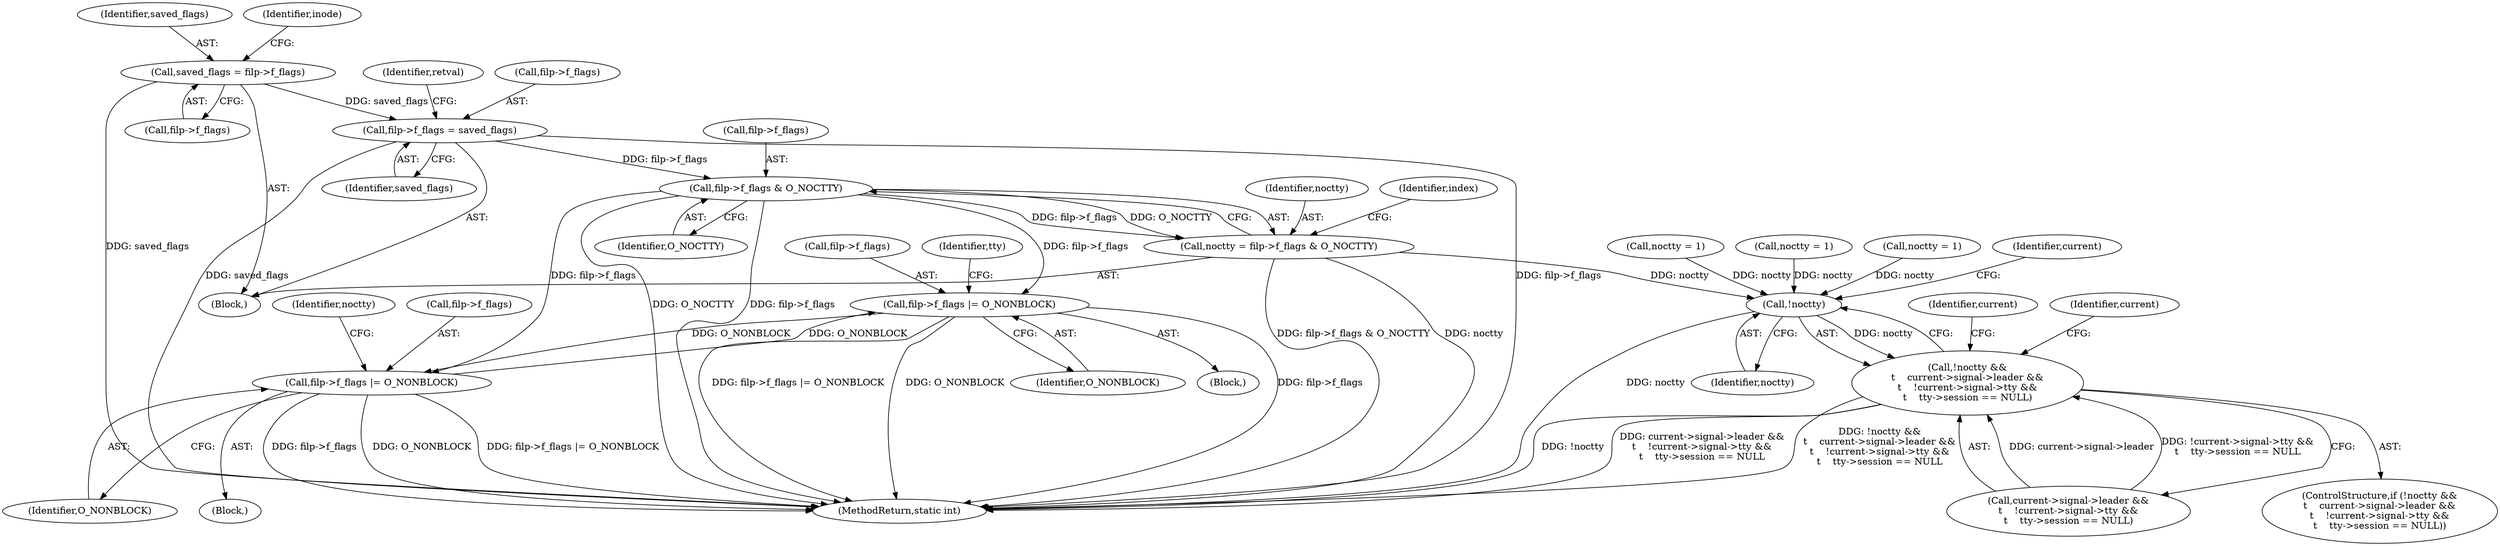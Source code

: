 digraph "0_linux_c290f8358acaeffd8e0c551ddcc24d1206143376@pointer" {
"1000377" [label="(Call,filp->f_flags = saved_flags)"];
"1000126" [label="(Call,saved_flags = filp->f_flags)"];
"1000137" [label="(Call,filp->f_flags & O_NOCTTY)"];
"1000135" [label="(Call,noctty = filp->f_flags & O_NOCTTY)"];
"1000450" [label="(Call,!noctty)"];
"1000449" [label="(Call,!noctty &&\n\t    current->signal->leader &&\n\t    !current->signal->tty &&\n\t    tty->session == NULL)"];
"1000185" [label="(Call,filp->f_flags |= O_NONBLOCK)"];
"1000235" [label="(Call,filp->f_flags |= O_NONBLOCK)"];
"1000136" [label="(Identifier,noctty)"];
"1000235" [label="(Call,filp->f_flags |= O_NONBLOCK)"];
"1000448" [label="(ControlStructure,if (!noctty &&\n\t    current->signal->leader &&\n\t    !current->signal->tty &&\n\t    tty->session == NULL))"];
"1000385" [label="(Identifier,retval)"];
"1000138" [label="(Call,filp->f_flags)"];
"1000471" [label="(Identifier,current)"];
"1000234" [label="(Block,)"];
"1000110" [label="(Block,)"];
"1000358" [label="(Call,noctty = 1)"];
"1000186" [label="(Call,filp->f_flags)"];
"1000451" [label="(Identifier,noctty)"];
"1000240" [label="(Call,noctty = 1)"];
"1000137" [label="(Call,filp->f_flags & O_NOCTTY)"];
"1000452" [label="(Call,current->signal->leader &&\n\t    !current->signal->tty &&\n\t    tty->session == NULL)"];
"1000378" [label="(Call,filp->f_flags)"];
"1000189" [label="(Identifier,O_NONBLOCK)"];
"1000477" [label="(Identifier,current)"];
"1000127" [label="(Identifier,saved_flags)"];
"1000143" [label="(Identifier,index)"];
"1000241" [label="(Identifier,noctty)"];
"1000236" [label="(Call,filp->f_flags)"];
"1000450" [label="(Call,!noctty)"];
"1000159" [label="(Block,)"];
"1000377" [label="(Call,filp->f_flags = saved_flags)"];
"1000455" [label="(Identifier,current)"];
"1000141" [label="(Identifier,O_NOCTTY)"];
"1000208" [label="(Call,noctty = 1)"];
"1000239" [label="(Identifier,O_NONBLOCK)"];
"1000185" [label="(Call,filp->f_flags |= O_NONBLOCK)"];
"1000486" [label="(MethodReturn,static int)"];
"1000135" [label="(Call,noctty = filp->f_flags & O_NOCTTY)"];
"1000449" [label="(Call,!noctty &&\n\t    current->signal->leader &&\n\t    !current->signal->tty &&\n\t    tty->session == NULL)"];
"1000381" [label="(Identifier,saved_flags)"];
"1000191" [label="(Identifier,tty)"];
"1000126" [label="(Call,saved_flags = filp->f_flags)"];
"1000132" [label="(Identifier,inode)"];
"1000128" [label="(Call,filp->f_flags)"];
"1000377" -> "1000110"  [label="AST: "];
"1000377" -> "1000381"  [label="CFG: "];
"1000378" -> "1000377"  [label="AST: "];
"1000381" -> "1000377"  [label="AST: "];
"1000385" -> "1000377"  [label="CFG: "];
"1000377" -> "1000486"  [label="DDG: filp->f_flags"];
"1000377" -> "1000486"  [label="DDG: saved_flags"];
"1000377" -> "1000137"  [label="DDG: filp->f_flags"];
"1000126" -> "1000377"  [label="DDG: saved_flags"];
"1000126" -> "1000110"  [label="AST: "];
"1000126" -> "1000128"  [label="CFG: "];
"1000127" -> "1000126"  [label="AST: "];
"1000128" -> "1000126"  [label="AST: "];
"1000132" -> "1000126"  [label="CFG: "];
"1000126" -> "1000486"  [label="DDG: saved_flags"];
"1000137" -> "1000135"  [label="AST: "];
"1000137" -> "1000141"  [label="CFG: "];
"1000138" -> "1000137"  [label="AST: "];
"1000141" -> "1000137"  [label="AST: "];
"1000135" -> "1000137"  [label="CFG: "];
"1000137" -> "1000486"  [label="DDG: O_NOCTTY"];
"1000137" -> "1000486"  [label="DDG: filp->f_flags"];
"1000137" -> "1000135"  [label="DDG: filp->f_flags"];
"1000137" -> "1000135"  [label="DDG: O_NOCTTY"];
"1000137" -> "1000185"  [label="DDG: filp->f_flags"];
"1000137" -> "1000235"  [label="DDG: filp->f_flags"];
"1000135" -> "1000110"  [label="AST: "];
"1000136" -> "1000135"  [label="AST: "];
"1000143" -> "1000135"  [label="CFG: "];
"1000135" -> "1000486"  [label="DDG: noctty"];
"1000135" -> "1000486"  [label="DDG: filp->f_flags & O_NOCTTY"];
"1000135" -> "1000450"  [label="DDG: noctty"];
"1000450" -> "1000449"  [label="AST: "];
"1000450" -> "1000451"  [label="CFG: "];
"1000451" -> "1000450"  [label="AST: "];
"1000455" -> "1000450"  [label="CFG: "];
"1000449" -> "1000450"  [label="CFG: "];
"1000450" -> "1000486"  [label="DDG: noctty"];
"1000450" -> "1000449"  [label="DDG: noctty"];
"1000208" -> "1000450"  [label="DDG: noctty"];
"1000240" -> "1000450"  [label="DDG: noctty"];
"1000358" -> "1000450"  [label="DDG: noctty"];
"1000449" -> "1000448"  [label="AST: "];
"1000449" -> "1000452"  [label="CFG: "];
"1000452" -> "1000449"  [label="AST: "];
"1000471" -> "1000449"  [label="CFG: "];
"1000477" -> "1000449"  [label="CFG: "];
"1000449" -> "1000486"  [label="DDG: !noctty"];
"1000449" -> "1000486"  [label="DDG: current->signal->leader &&\n\t    !current->signal->tty &&\n\t    tty->session == NULL"];
"1000449" -> "1000486"  [label="DDG: !noctty &&\n\t    current->signal->leader &&\n\t    !current->signal->tty &&\n\t    tty->session == NULL"];
"1000452" -> "1000449"  [label="DDG: current->signal->leader"];
"1000452" -> "1000449"  [label="DDG: !current->signal->tty &&\n\t    tty->session == NULL"];
"1000185" -> "1000159"  [label="AST: "];
"1000185" -> "1000189"  [label="CFG: "];
"1000186" -> "1000185"  [label="AST: "];
"1000189" -> "1000185"  [label="AST: "];
"1000191" -> "1000185"  [label="CFG: "];
"1000185" -> "1000486"  [label="DDG: filp->f_flags"];
"1000185" -> "1000486"  [label="DDG: filp->f_flags |= O_NONBLOCK"];
"1000185" -> "1000486"  [label="DDG: O_NONBLOCK"];
"1000235" -> "1000185"  [label="DDG: O_NONBLOCK"];
"1000185" -> "1000235"  [label="DDG: O_NONBLOCK"];
"1000235" -> "1000234"  [label="AST: "];
"1000235" -> "1000239"  [label="CFG: "];
"1000236" -> "1000235"  [label="AST: "];
"1000239" -> "1000235"  [label="AST: "];
"1000241" -> "1000235"  [label="CFG: "];
"1000235" -> "1000486"  [label="DDG: filp->f_flags"];
"1000235" -> "1000486"  [label="DDG: O_NONBLOCK"];
"1000235" -> "1000486"  [label="DDG: filp->f_flags |= O_NONBLOCK"];
}
